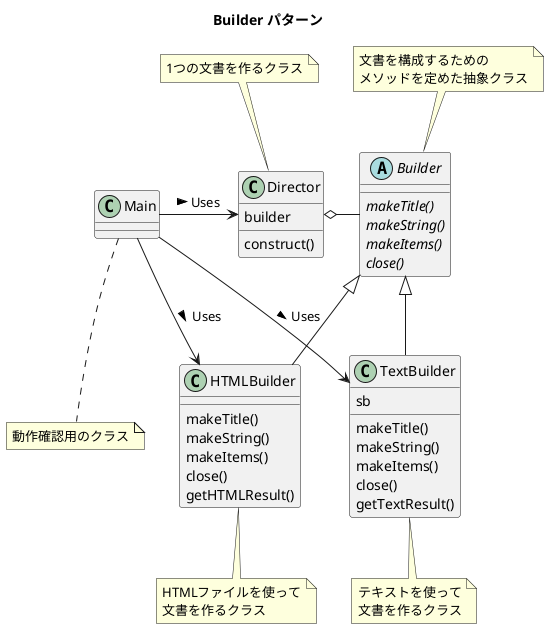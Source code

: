 @startuml

title Builder パターン

' クラスとコメント
abstract class Builder {
    {abstract} makeTitle()
    {abstract} makeString()
    {abstract} makeItems()
    {abstract} close()
}
note top of Builder
    文書を構成するための
    メソッドを定めた抽象クラス
end note
class Director {
    builder
    construct()
}
note top of Director
    1つの文書を作るクラス
end note
class TextBuilder {
    sb
    makeTitle()
    makeString()
    makeItems()
    close()
    getTextResult()
}
note bottom of TextBuilder
    テキストを使って
    文書を作るクラス
end note
class HTMLBuilder {
    makeTitle()
    makeString()
    makeItems()
    close()
    getHTMLResult()
}
note bottom of HTMLBuilder
    HTMLファイルを使って
    文書を作るクラス
end note
class Main {}
note bottom of Main
    動作確認用のクラス
end note

' 関係性
Main -> Director : Uses >
Director o- Builder
Builder <|-- TextBuilder
Builder <|-- HTMLBuilder
Main -> TextBuilder : Uses >
Main -> HTMLBuilder : Uses >

@enduml
